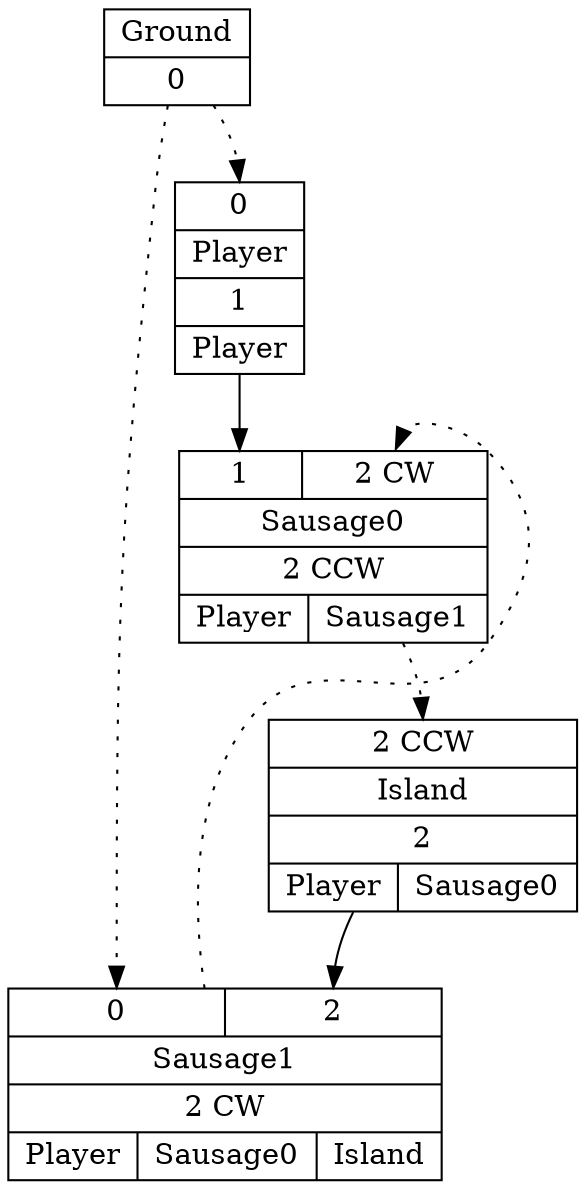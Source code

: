 digraph G {
node [shape=record];
Player[ label ="{{<GroundP>0}|{Player}|<PlayerOUT>1|{Player}}"];
Ground[ label ="{{Ground}|<GroundOUT>0}"];
Sausage0[ label ="{{<Player>1|<Sausage1P>2 CW}|{Sausage0}|<Sausage0OUT>2 CCW|{Player|Sausage1}}"];
Sausage1[ label ="{{<GroundP>0|<Island>2}|{Sausage1}|<Sausage1OUT>2 CW|{Player|Sausage0|Island}}"];
Island[ label ="{{<Sausage0P>2 CCW}|{Island}|<IslandOUT>2|{Player|Sausage0}}"];
	"Ground" -> "Player":GroundP [style=dotted];
	"Player" -> "Sausage0":Player;
	"Sausage1" -> "Sausage0":Sausage1P [style=dotted];
	"Sausage0" -> "Island":Sausage0P [style=dotted];
	"Ground" -> "Sausage1":GroundP [style=dotted];
	"Island" -> "Sausage1":Island;
}